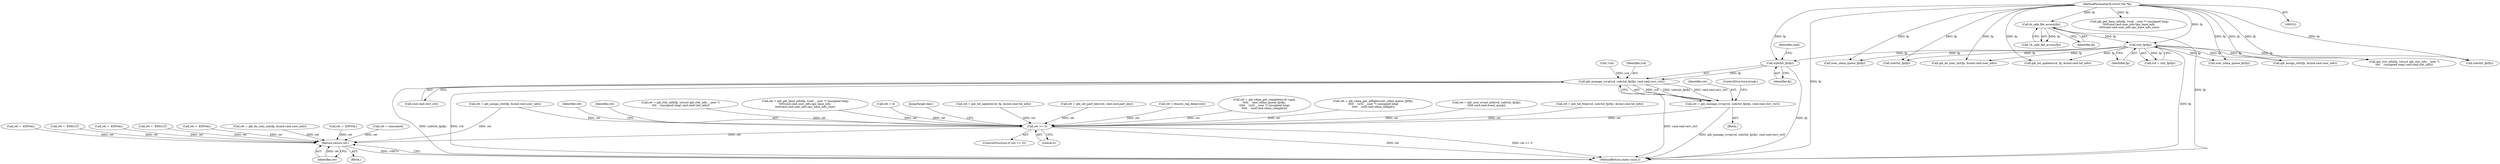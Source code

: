 digraph "0_linux_e6bd18f57aad1a2d1ef40e646d03ed0f2515c9e3_2@pointer" {
"1000568" [label="(Call,subctxt_fp(fp))"];
"1000489" [label="(Call,ctxt_fp(fp))"];
"1000124" [label="(Call,ib_safe_file_access(fp))"];
"1000102" [label="(MethodParameterIn,struct file *fp)"];
"1000566" [label="(Call,qib_manage_rcvq(rcd, subctxt_fp(fp), cmd.cmd.recv_ctrl))"];
"1000564" [label="(Call,ret = qib_manage_rcvq(rcd, subctxt_fp(fp), cmd.cmd.recv_ctrl))"];
"1000716" [label="(Call,ret >= 0)"];
"1000723" [label="(Return,return ret;)"];
"1000572" [label="(Identifier,cmd)"];
"1000512" [label="(Call,ret = qib_assign_ctxt(fp, &cmd.cmd.user_info))"];
"1000564" [label="(Call,ret = qib_manage_rcvq(rcd, subctxt_fp(fp), cmd.cmd.recv_ctrl))"];
"1000720" [label="(Identifier,ret)"];
"1000717" [label="(Identifier,ret)"];
"1000490" [label="(Identifier,fp)"];
"1000570" [label="(Call,cmd.cmd.recv_ctrl)"];
"1000718" [label="(Literal,0)"];
"1000577" [label="(Call,ret = qib_ctxt_info(fp, (struct qib_ctxt_info __user *)\n\t\t\t\t    (unsigned long) cmd.cmd.ctxt_info))"];
"1000540" [label="(Call,ret = qib_get_base_info(fp, (void __user *) (unsigned long)\n\t\t\t\t\tcmd.cmd.user_info.spu_base_info,\n\t\t\t\t\tcmd.cmd.user_info.spu_base_info_size))"];
"1000137" [label="(Call,ret = -EINVAL)"];
"1000487" [label="(Call,rcd = ctxt_fp(fp))"];
"1000565" [label="(Identifier,ret)"];
"1000117" [label="(Call,ret = 0)"];
"1000671" [label="(Call,user_sdma_queue_fp(fp))"];
"1000527" [label="(Call,ret = qib_do_user_init(fp, &cmd.cmd.user_info))"];
"1000529" [label="(Call,qib_do_user_init(fp, &cmd.cmd.user_info))"];
"1000453" [label="(Call,ret = -EINVAL)"];
"1000719" [label="(Call,ret = consumed)"];
"1000468" [label="(Call,ret = -EINVAL)"];
"1000716" [label="(Call,ret >= 0)"];
"1000479" [label="(Call,ret = -EFAULT)"];
"1000609" [label="(Call,subctxt_fp(fp))"];
"1000722" [label="(JumpTarget,bail:)"];
"1000542" [label="(Call,qib_get_base_info(fp, (void __user *) (unsigned long)\n\t\t\t\t\tcmd.cmd.user_info.spu_base_info,\n\t\t\t\t\tcmd.cmd.user_info.spu_base_info_size))"];
"1000575" [label="(ControlStructure,break;)"];
"1000501" [label="(Call,ret = -EINVAL)"];
"1000124" [label="(Call,ib_safe_file_access(fp))"];
"1000724" [label="(Identifier,ret)"];
"1000707" [label="(Call,subctxt_fp(fp))"];
"1000567" [label="(Identifier,rcd)"];
"1000489" [label="(Call,ctxt_fp(fp))"];
"1000125" [label="(Identifier,fp)"];
"1000690" [label="(Call,user_sdma_queue_fp(fp))"];
"1000162" [label="(Call,ret = -EFAULT)"];
"1000592" [label="(Call,ret = qib_tid_update(rcd, fp, &cmd.cmd.tid_info))"];
"1000725" [label="(MethodReturn,static ssize_t)"];
"1000102" [label="(MethodParameterIn,struct file *fp)"];
"1000514" [label="(Call,qib_assign_ctxt(fp, &cmd.cmd.user_info))"];
"1000106" [label="(Block,)"];
"1000723" [label="(Return,return ret;)"];
"1000493" [label="(Call,!rcd)"];
"1000619" [label="(Call,ret = qib_set_part_key(rcd, cmd.cmd.part_key))"];
"1000634" [label="(Call,ret = disarm_req_delay(rcd))"];
"1000510" [label="(Block,)"];
"1000715" [label="(ControlStructure,if (ret >= 0))"];
"1000684" [label="(Call,ret = qib_sdma_get_complete(rcd->ppd,\n\t\t\t\t\t    user_sdma_queue_fp(fp),\n\t\t\t\t\t    (u32 __user *) (unsigned long)\n\t\t\t\t\t    cmd.cmd.sdma_complete))"];
"1000566" [label="(Call,qib_manage_rcvq(rcd, subctxt_fp(fp), cmd.cmd.recv_ctrl))"];
"1000668" [label="(Call,ret = qib_sdma_get_inflight(user_sdma_queue_fp(fp),\n\t\t\t\t\t    (u32 __user *) (unsigned long)\n\t\t\t\t\t    cmd.cmd.sdma_inflight))"];
"1000703" [label="(Call,ret = qib_user_event_ack(rcd, subctxt_fp(fp),\n\t\t\t\t\t cmd.cmd.event_mask))"];
"1000123" [label="(Call,!ib_safe_file_access(fp))"];
"1000579" [label="(Call,qib_ctxt_info(fp, (struct qib_ctxt_info __user *)\n\t\t\t\t    (unsigned long) cmd.cmd.ctxt_info))"];
"1000605" [label="(Call,ret = qib_tid_free(rcd, subctxt_fp(fp), &cmd.cmd.tid_info))"];
"1000569" [label="(Identifier,fp)"];
"1000568" [label="(Call,subctxt_fp(fp))"];
"1000594" [label="(Call,qib_tid_update(rcd, fp, &cmd.cmd.tid_info))"];
"1000568" -> "1000566"  [label="AST: "];
"1000568" -> "1000569"  [label="CFG: "];
"1000569" -> "1000568"  [label="AST: "];
"1000572" -> "1000568"  [label="CFG: "];
"1000568" -> "1000725"  [label="DDG: fp"];
"1000568" -> "1000566"  [label="DDG: fp"];
"1000489" -> "1000568"  [label="DDG: fp"];
"1000102" -> "1000568"  [label="DDG: fp"];
"1000489" -> "1000487"  [label="AST: "];
"1000489" -> "1000490"  [label="CFG: "];
"1000490" -> "1000489"  [label="AST: "];
"1000487" -> "1000489"  [label="CFG: "];
"1000489" -> "1000725"  [label="DDG: fp"];
"1000489" -> "1000487"  [label="DDG: fp"];
"1000124" -> "1000489"  [label="DDG: fp"];
"1000102" -> "1000489"  [label="DDG: fp"];
"1000489" -> "1000514"  [label="DDG: fp"];
"1000489" -> "1000529"  [label="DDG: fp"];
"1000489" -> "1000579"  [label="DDG: fp"];
"1000489" -> "1000594"  [label="DDG: fp"];
"1000489" -> "1000609"  [label="DDG: fp"];
"1000489" -> "1000671"  [label="DDG: fp"];
"1000489" -> "1000690"  [label="DDG: fp"];
"1000489" -> "1000707"  [label="DDG: fp"];
"1000124" -> "1000123"  [label="AST: "];
"1000124" -> "1000125"  [label="CFG: "];
"1000125" -> "1000124"  [label="AST: "];
"1000123" -> "1000124"  [label="CFG: "];
"1000124" -> "1000725"  [label="DDG: fp"];
"1000124" -> "1000123"  [label="DDG: fp"];
"1000102" -> "1000124"  [label="DDG: fp"];
"1000102" -> "1000101"  [label="AST: "];
"1000102" -> "1000725"  [label="DDG: fp"];
"1000102" -> "1000514"  [label="DDG: fp"];
"1000102" -> "1000529"  [label="DDG: fp"];
"1000102" -> "1000542"  [label="DDG: fp"];
"1000102" -> "1000579"  [label="DDG: fp"];
"1000102" -> "1000594"  [label="DDG: fp"];
"1000102" -> "1000609"  [label="DDG: fp"];
"1000102" -> "1000671"  [label="DDG: fp"];
"1000102" -> "1000690"  [label="DDG: fp"];
"1000102" -> "1000707"  [label="DDG: fp"];
"1000566" -> "1000564"  [label="AST: "];
"1000566" -> "1000570"  [label="CFG: "];
"1000567" -> "1000566"  [label="AST: "];
"1000570" -> "1000566"  [label="AST: "];
"1000564" -> "1000566"  [label="CFG: "];
"1000566" -> "1000725"  [label="DDG: subctxt_fp(fp)"];
"1000566" -> "1000725"  [label="DDG: rcd"];
"1000566" -> "1000725"  [label="DDG: cmd.cmd.recv_ctrl"];
"1000566" -> "1000564"  [label="DDG: rcd"];
"1000566" -> "1000564"  [label="DDG: subctxt_fp(fp)"];
"1000566" -> "1000564"  [label="DDG: cmd.cmd.recv_ctrl"];
"1000493" -> "1000566"  [label="DDG: rcd"];
"1000564" -> "1000510"  [label="AST: "];
"1000565" -> "1000564"  [label="AST: "];
"1000575" -> "1000564"  [label="CFG: "];
"1000564" -> "1000725"  [label="DDG: qib_manage_rcvq(rcd, subctxt_fp(fp), cmd.cmd.recv_ctrl)"];
"1000564" -> "1000716"  [label="DDG: ret"];
"1000716" -> "1000715"  [label="AST: "];
"1000716" -> "1000718"  [label="CFG: "];
"1000717" -> "1000716"  [label="AST: "];
"1000718" -> "1000716"  [label="AST: "];
"1000720" -> "1000716"  [label="CFG: "];
"1000722" -> "1000716"  [label="CFG: "];
"1000716" -> "1000725"  [label="DDG: ret >= 0"];
"1000716" -> "1000725"  [label="DDG: ret"];
"1000512" -> "1000716"  [label="DDG: ret"];
"1000684" -> "1000716"  [label="DDG: ret"];
"1000668" -> "1000716"  [label="DDG: ret"];
"1000605" -> "1000716"  [label="DDG: ret"];
"1000703" -> "1000716"  [label="DDG: ret"];
"1000619" -> "1000716"  [label="DDG: ret"];
"1000577" -> "1000716"  [label="DDG: ret"];
"1000634" -> "1000716"  [label="DDG: ret"];
"1000117" -> "1000716"  [label="DDG: ret"];
"1000540" -> "1000716"  [label="DDG: ret"];
"1000592" -> "1000716"  [label="DDG: ret"];
"1000716" -> "1000723"  [label="DDG: ret"];
"1000723" -> "1000106"  [label="AST: "];
"1000723" -> "1000724"  [label="CFG: "];
"1000724" -> "1000723"  [label="AST: "];
"1000725" -> "1000723"  [label="CFG: "];
"1000723" -> "1000725"  [label="DDG: <RET>"];
"1000724" -> "1000723"  [label="DDG: ret"];
"1000512" -> "1000723"  [label="DDG: ret"];
"1000527" -> "1000723"  [label="DDG: ret"];
"1000479" -> "1000723"  [label="DDG: ret"];
"1000719" -> "1000723"  [label="DDG: ret"];
"1000137" -> "1000723"  [label="DDG: ret"];
"1000501" -> "1000723"  [label="DDG: ret"];
"1000468" -> "1000723"  [label="DDG: ret"];
"1000162" -> "1000723"  [label="DDG: ret"];
"1000453" -> "1000723"  [label="DDG: ret"];
}
